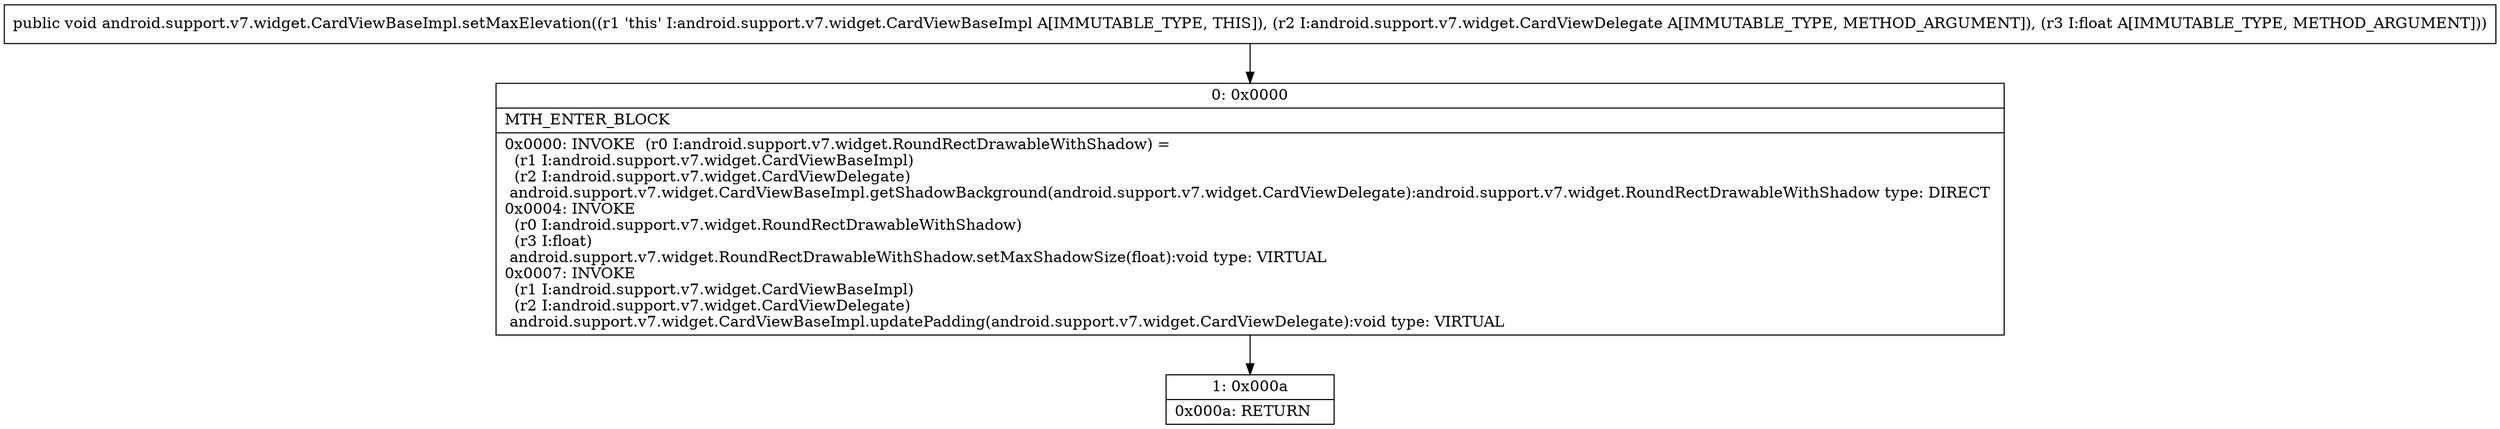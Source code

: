 digraph "CFG forandroid.support.v7.widget.CardViewBaseImpl.setMaxElevation(Landroid\/support\/v7\/widget\/CardViewDelegate;F)V" {
Node_0 [shape=record,label="{0\:\ 0x0000|MTH_ENTER_BLOCK\l|0x0000: INVOKE  (r0 I:android.support.v7.widget.RoundRectDrawableWithShadow) = \l  (r1 I:android.support.v7.widget.CardViewBaseImpl)\l  (r2 I:android.support.v7.widget.CardViewDelegate)\l android.support.v7.widget.CardViewBaseImpl.getShadowBackground(android.support.v7.widget.CardViewDelegate):android.support.v7.widget.RoundRectDrawableWithShadow type: DIRECT \l0x0004: INVOKE  \l  (r0 I:android.support.v7.widget.RoundRectDrawableWithShadow)\l  (r3 I:float)\l android.support.v7.widget.RoundRectDrawableWithShadow.setMaxShadowSize(float):void type: VIRTUAL \l0x0007: INVOKE  \l  (r1 I:android.support.v7.widget.CardViewBaseImpl)\l  (r2 I:android.support.v7.widget.CardViewDelegate)\l android.support.v7.widget.CardViewBaseImpl.updatePadding(android.support.v7.widget.CardViewDelegate):void type: VIRTUAL \l}"];
Node_1 [shape=record,label="{1\:\ 0x000a|0x000a: RETURN   \l}"];
MethodNode[shape=record,label="{public void android.support.v7.widget.CardViewBaseImpl.setMaxElevation((r1 'this' I:android.support.v7.widget.CardViewBaseImpl A[IMMUTABLE_TYPE, THIS]), (r2 I:android.support.v7.widget.CardViewDelegate A[IMMUTABLE_TYPE, METHOD_ARGUMENT]), (r3 I:float A[IMMUTABLE_TYPE, METHOD_ARGUMENT])) }"];
MethodNode -> Node_0;
Node_0 -> Node_1;
}

